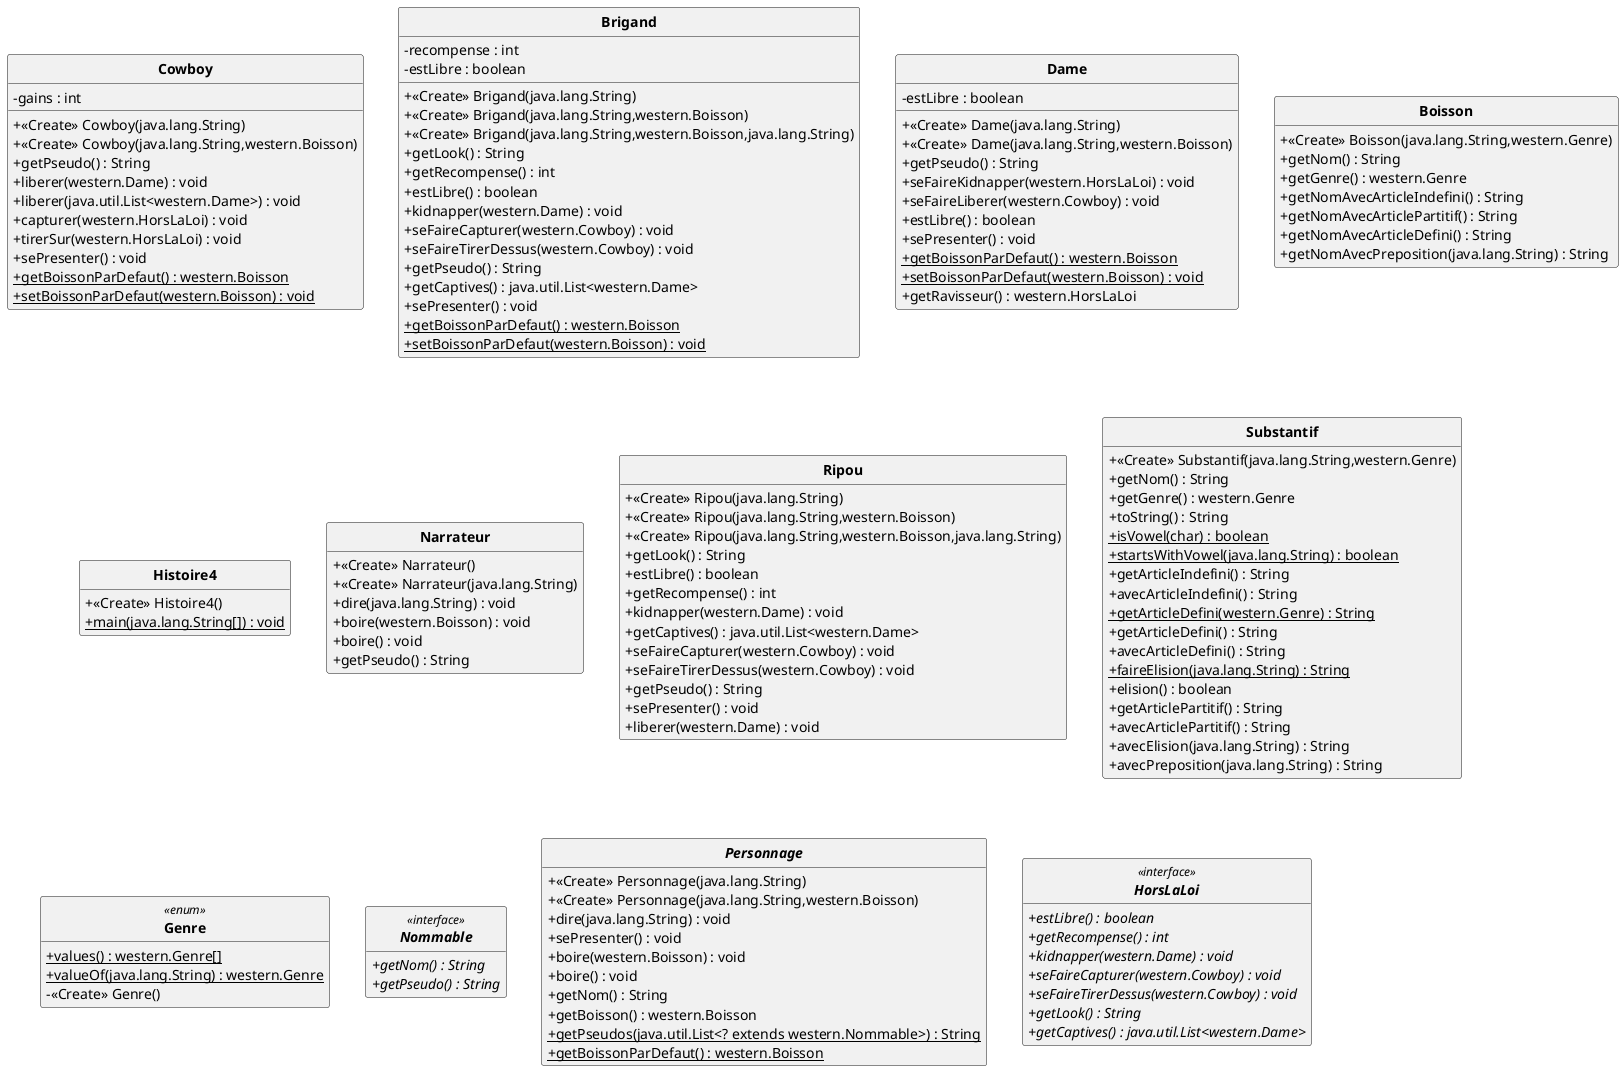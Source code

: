 @startuml
'https://plantuml.com/class-diagram 
 skinparam classAttributeIconSize 0 
skinparam classFontStyle Bold
skinparam style strictuml
hide empty members
class Cowboy{ 
- gains : int
+ <<Create>> Cowboy(java.lang.String)
+ <<Create>> Cowboy(java.lang.String,western.Boisson)
+ getPseudo() : String 
+ liberer(western.Dame) : void
+ liberer(java.util.List<western.Dame>) : void
+ capturer(western.HorsLaLoi) : void
+ tirerSur(western.HorsLaLoi) : void
+ sePresenter() : void
+ {static} getBoissonParDefaut() : western.Boisson
+ {static} setBoissonParDefaut(western.Boisson) : void

 } 
class Brigand{ 
- recompense : int
- estLibre : boolean
+ <<Create>> Brigand(java.lang.String)
+ <<Create>> Brigand(java.lang.String,western.Boisson)
+ <<Create>> Brigand(java.lang.String,western.Boisson,java.lang.String)
+ getLook() : String 
+ getRecompense() : int
+ estLibre() : boolean
+ kidnapper(western.Dame) : void
+ seFaireCapturer(western.Cowboy) : void
+ seFaireTirerDessus(western.Cowboy) : void
+ getPseudo() : String 
+ getCaptives() : java.util.List<western.Dame>
+ sePresenter() : void
+ {static} getBoissonParDefaut() : western.Boisson
+ {static} setBoissonParDefaut(western.Boisson) : void

 } 
class Dame{ 
- estLibre : boolean
+ <<Create>> Dame(java.lang.String)
+ <<Create>> Dame(java.lang.String,western.Boisson)
+ getPseudo() : String 
+ seFaireKidnapper(western.HorsLaLoi) : void
+ seFaireLiberer(western.Cowboy) : void
+ estLibre() : boolean
+ sePresenter() : void
+ {static} getBoissonParDefaut() : western.Boisson
+ {static} setBoissonParDefaut(western.Boisson) : void
+ getRavisseur() : western.HorsLaLoi

 } 
class Boisson{ 
+ <<Create>> Boisson(java.lang.String,western.Genre)
+ getNom() : String 
+ getGenre() : western.Genre
+ getNomAvecArticleIndefini() : String 
+ getNomAvecArticlePartitif() : String 
+ getNomAvecArticleDefini() : String 
+ getNomAvecPreposition(java.lang.String) : String 

 } 
class Histoire4{ 
+ <<Create>> Histoire4()
+ {static} main(java.lang.String[]) : void

 } 
class Narrateur{ 
+ <<Create>> Narrateur()
+ <<Create>> Narrateur(java.lang.String)
+ dire(java.lang.String) : void
+ boire(western.Boisson) : void
+ boire() : void
+ getPseudo() : String 

 } 
class Ripou{ 
+ <<Create>> Ripou(java.lang.String)
+ <<Create>> Ripou(java.lang.String,western.Boisson)
+ <<Create>> Ripou(java.lang.String,western.Boisson,java.lang.String)
+ getLook() : String 
+ estLibre() : boolean
+ getRecompense() : int
+ kidnapper(western.Dame) : void
+ getCaptives() : java.util.List<western.Dame>
+ seFaireCapturer(western.Cowboy) : void
+ seFaireTirerDessus(western.Cowboy) : void
+ getPseudo() : String 
+ sePresenter() : void
+ liberer(western.Dame) : void

 } 
class Substantif{ 
+ <<Create>> Substantif(java.lang.String,western.Genre)
+ getNom() : String 
+ getGenre() : western.Genre
+ toString() : String 
+ {static} isVowel(char) : boolean
+ {static} startsWithVowel(java.lang.String) : boolean
+ getArticleIndefini() : String 
+ avecArticleIndefini() : String 
+ {static} getArticleDefini(western.Genre) : String 
+ getArticleDefini() : String 
+ avecArticleDefini() : String 
+ {static} faireElision(java.lang.String) : String 
+ elision() : boolean
+ getArticlePartitif() : String 
+ avecArticlePartitif() : String 
+ avecElision(java.lang.String) : String 
+ avecPreposition(java.lang.String) : String 

 } 
enum Genre <<enum>> { 
+ {static} values() : western.Genre[]
+ {static} valueOf(java.lang.String) : western.Genre
- <<Create>> Genre()

 } 
interface Nommable <<interface>> { 
+ {abstract} getNom() : String 
+ {abstract} getPseudo() : String 

 } 
abstract class Personnage{ 
+ <<Create>> Personnage(java.lang.String)
+ <<Create>> Personnage(java.lang.String,western.Boisson)
+ dire(java.lang.String) : void
+ sePresenter() : void
+ boire(western.Boisson) : void
+ boire() : void
+ getNom() : String 
+ getBoisson() : western.Boisson
+ {static} getPseudos(java.util.List<? extends western.Nommable>) : String 
+ {static} getBoissonParDefaut() : western.Boisson

 } 
interface HorsLaLoi <<interface>> { 
+ {abstract} estLibre() : boolean
+ {abstract} getRecompense() : int
+ {abstract} kidnapper(western.Dame) : void
+ {abstract} seFaireCapturer(western.Cowboy) : void
+ {abstract} seFaireTirerDessus(western.Cowboy) : void
+ {abstract} getLook() : String 
+ {abstract} getCaptives() : java.util.List<western.Dame>

 } 
@enduml

